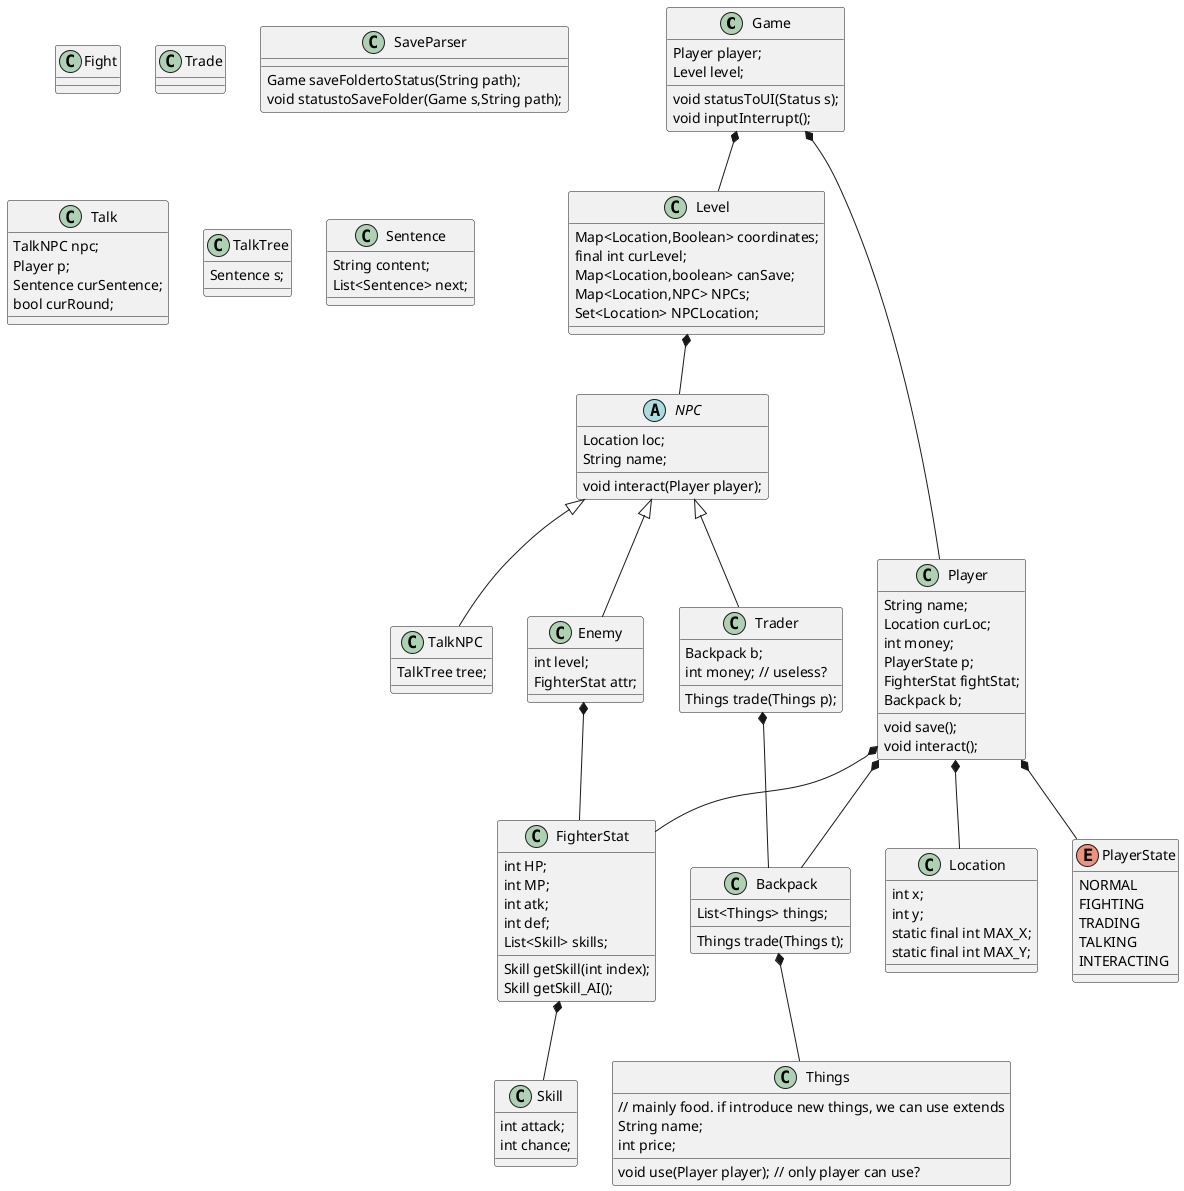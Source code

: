 @startuml

class Game
class Level
class Player
class NPC
class Enemy
class Fight
class Trader
class Trade
class TalkNPC
class SaveParser
class FighterStat
class Talk

class Game{
    Player player;
    Level level;
    void statusToUI(Status s);
    void inputInterrupt();
}

Game *-- Player
Game *-- Level

class Player{
    String name;
    Location curLoc;
    int money;
    PlayerState p;
    FighterStat fightStat;
    Backpack b;
    void save();
    void interact();
}

Player *-- Location
Player *-- PlayerState
Player *-- FighterStat

class Location{
    int x;
    int y;
    static final int MAX_X;
    static final int MAX_Y;
}

enum PlayerState{
    NORMAL
    FIGHTING
    TRADING
    TALKING
    INTERACTING
}
class FighterStat {
    int HP;
    int MP;
    int atk;
    int def;
    List<Skill> skills;
    Skill getSkill(int index);
    Skill getSkill_AI();
}
FighterStat *-- Skill
class Skill {
    int attack;
    int chance;
}
class Level{
    Map<Location,Boolean> coordinates;
    final int curLevel;
    Map<Location,boolean> canSave;
    Map<Location,NPC> NPCs;
    Set<Location> NPCLocation;
}

Level *-- NPC
abstract class NPC{
    Location loc;
    String name;
    void interact(Player player);
}

NPC <|-- Enemy
NPC <|-- Trader
NPC <|-- TalkNPC

class Enemy{
    int level;
    FighterStat attr;
}
Enemy *-- FighterStat

class SaveParser{
    Game saveFoldertoStatus(String path);
    void statustoSaveFolder(Game s,String path);
}

class Trader{
    Backpack b;
    int money; // useless?
    Things trade(Things p);
}

Trader *-- Backpack
Player *-- Backpack

class Backpack{
    List<Things> things;
    Things trade(Things t);
}
Backpack *-- Things

class Things{
    // mainly food. if introduce new things, we can use extends
    String name;
    int price;
    void use(Player player); // only player can use?
}

class TalkNPC{
    TalkTree tree;
}

class Talk{
    TalkNPC npc;
    Player p;
    Sentence curSentence;
    bool curRound;
}

class TalkTree{
    Sentence s;
}

class Sentence{
    String content;
    List<Sentence> next;
}

@enduml